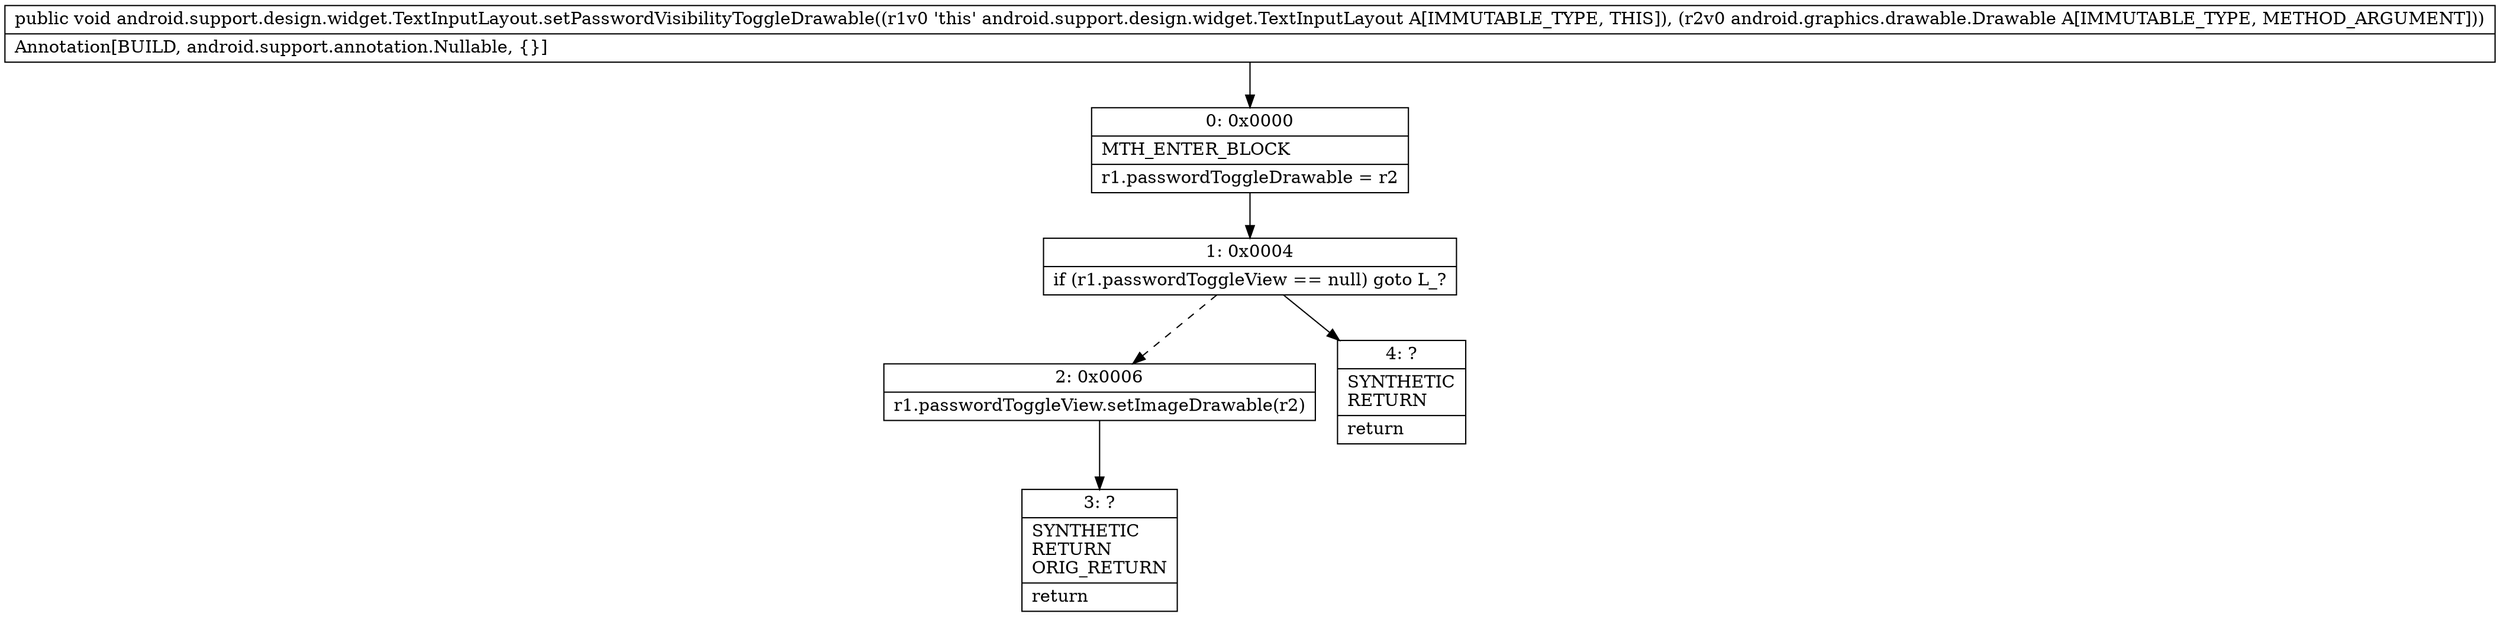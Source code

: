 digraph "CFG forandroid.support.design.widget.TextInputLayout.setPasswordVisibilityToggleDrawable(Landroid\/graphics\/drawable\/Drawable;)V" {
Node_0 [shape=record,label="{0\:\ 0x0000|MTH_ENTER_BLOCK\l|r1.passwordToggleDrawable = r2\l}"];
Node_1 [shape=record,label="{1\:\ 0x0004|if (r1.passwordToggleView == null) goto L_?\l}"];
Node_2 [shape=record,label="{2\:\ 0x0006|r1.passwordToggleView.setImageDrawable(r2)\l}"];
Node_3 [shape=record,label="{3\:\ ?|SYNTHETIC\lRETURN\lORIG_RETURN\l|return\l}"];
Node_4 [shape=record,label="{4\:\ ?|SYNTHETIC\lRETURN\l|return\l}"];
MethodNode[shape=record,label="{public void android.support.design.widget.TextInputLayout.setPasswordVisibilityToggleDrawable((r1v0 'this' android.support.design.widget.TextInputLayout A[IMMUTABLE_TYPE, THIS]), (r2v0 android.graphics.drawable.Drawable A[IMMUTABLE_TYPE, METHOD_ARGUMENT]))  | Annotation[BUILD, android.support.annotation.Nullable, \{\}]\l}"];
MethodNode -> Node_0;
Node_0 -> Node_1;
Node_1 -> Node_2[style=dashed];
Node_1 -> Node_4;
Node_2 -> Node_3;
}

